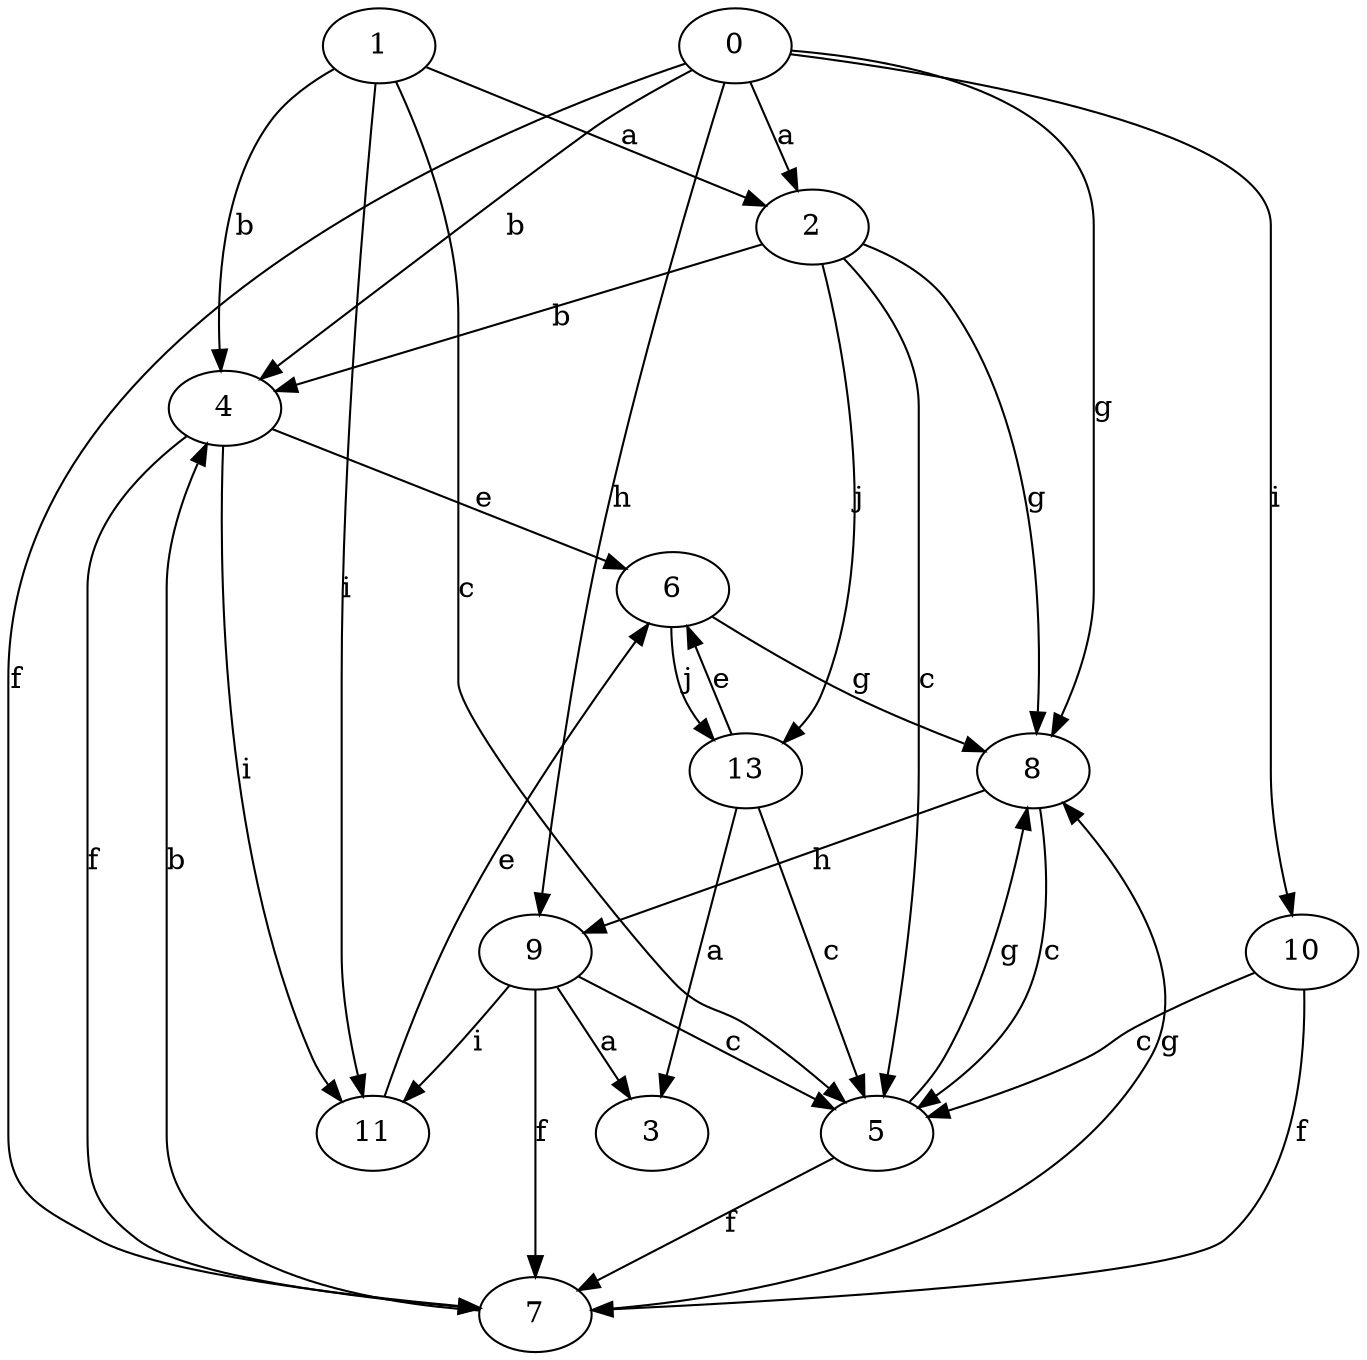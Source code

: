 strict digraph  {
1;
2;
3;
4;
5;
6;
7;
8;
9;
0;
10;
11;
13;
1 -> 2  [label=a];
1 -> 4  [label=b];
1 -> 5  [label=c];
1 -> 11  [label=i];
2 -> 4  [label=b];
2 -> 5  [label=c];
2 -> 8  [label=g];
2 -> 13  [label=j];
4 -> 6  [label=e];
4 -> 7  [label=f];
4 -> 11  [label=i];
5 -> 7  [label=f];
5 -> 8  [label=g];
6 -> 8  [label=g];
6 -> 13  [label=j];
7 -> 4  [label=b];
7 -> 8  [label=g];
8 -> 5  [label=c];
8 -> 9  [label=h];
9 -> 3  [label=a];
9 -> 5  [label=c];
9 -> 7  [label=f];
9 -> 11  [label=i];
0 -> 2  [label=a];
0 -> 4  [label=b];
0 -> 7  [label=f];
0 -> 8  [label=g];
0 -> 9  [label=h];
0 -> 10  [label=i];
10 -> 5  [label=c];
10 -> 7  [label=f];
11 -> 6  [label=e];
13 -> 3  [label=a];
13 -> 5  [label=c];
13 -> 6  [label=e];
}
